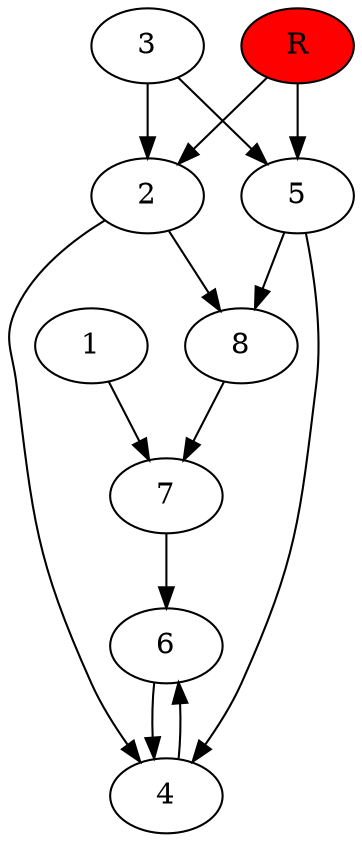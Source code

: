 digraph prb42254 {
	1
	2
	3
	4
	5
	6
	7
	8
	R [fillcolor="#ff0000" style=filled]
	1 -> 7
	2 -> 4
	2 -> 8
	3 -> 2
	3 -> 5
	4 -> 6
	5 -> 4
	5 -> 8
	6 -> 4
	7 -> 6
	8 -> 7
	R -> 2
	R -> 5
}
